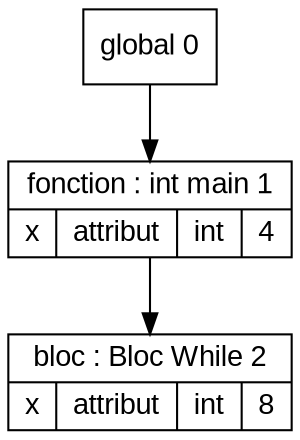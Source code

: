 digraph "tds"{

	node [fontname="Arial"];

	N2 [shape=record label="{ bloc : Bloc While  2
	| { x | attribut | int | 8 }
	}"];

	N1 [shape=record label="{ fonction : int main 1
	| { x | attribut | int | 4 }
	}"];

	N0 [shape=record label="{ global 0
	}"];


	N0 -> N1; 
	N1 -> N2; 
}
